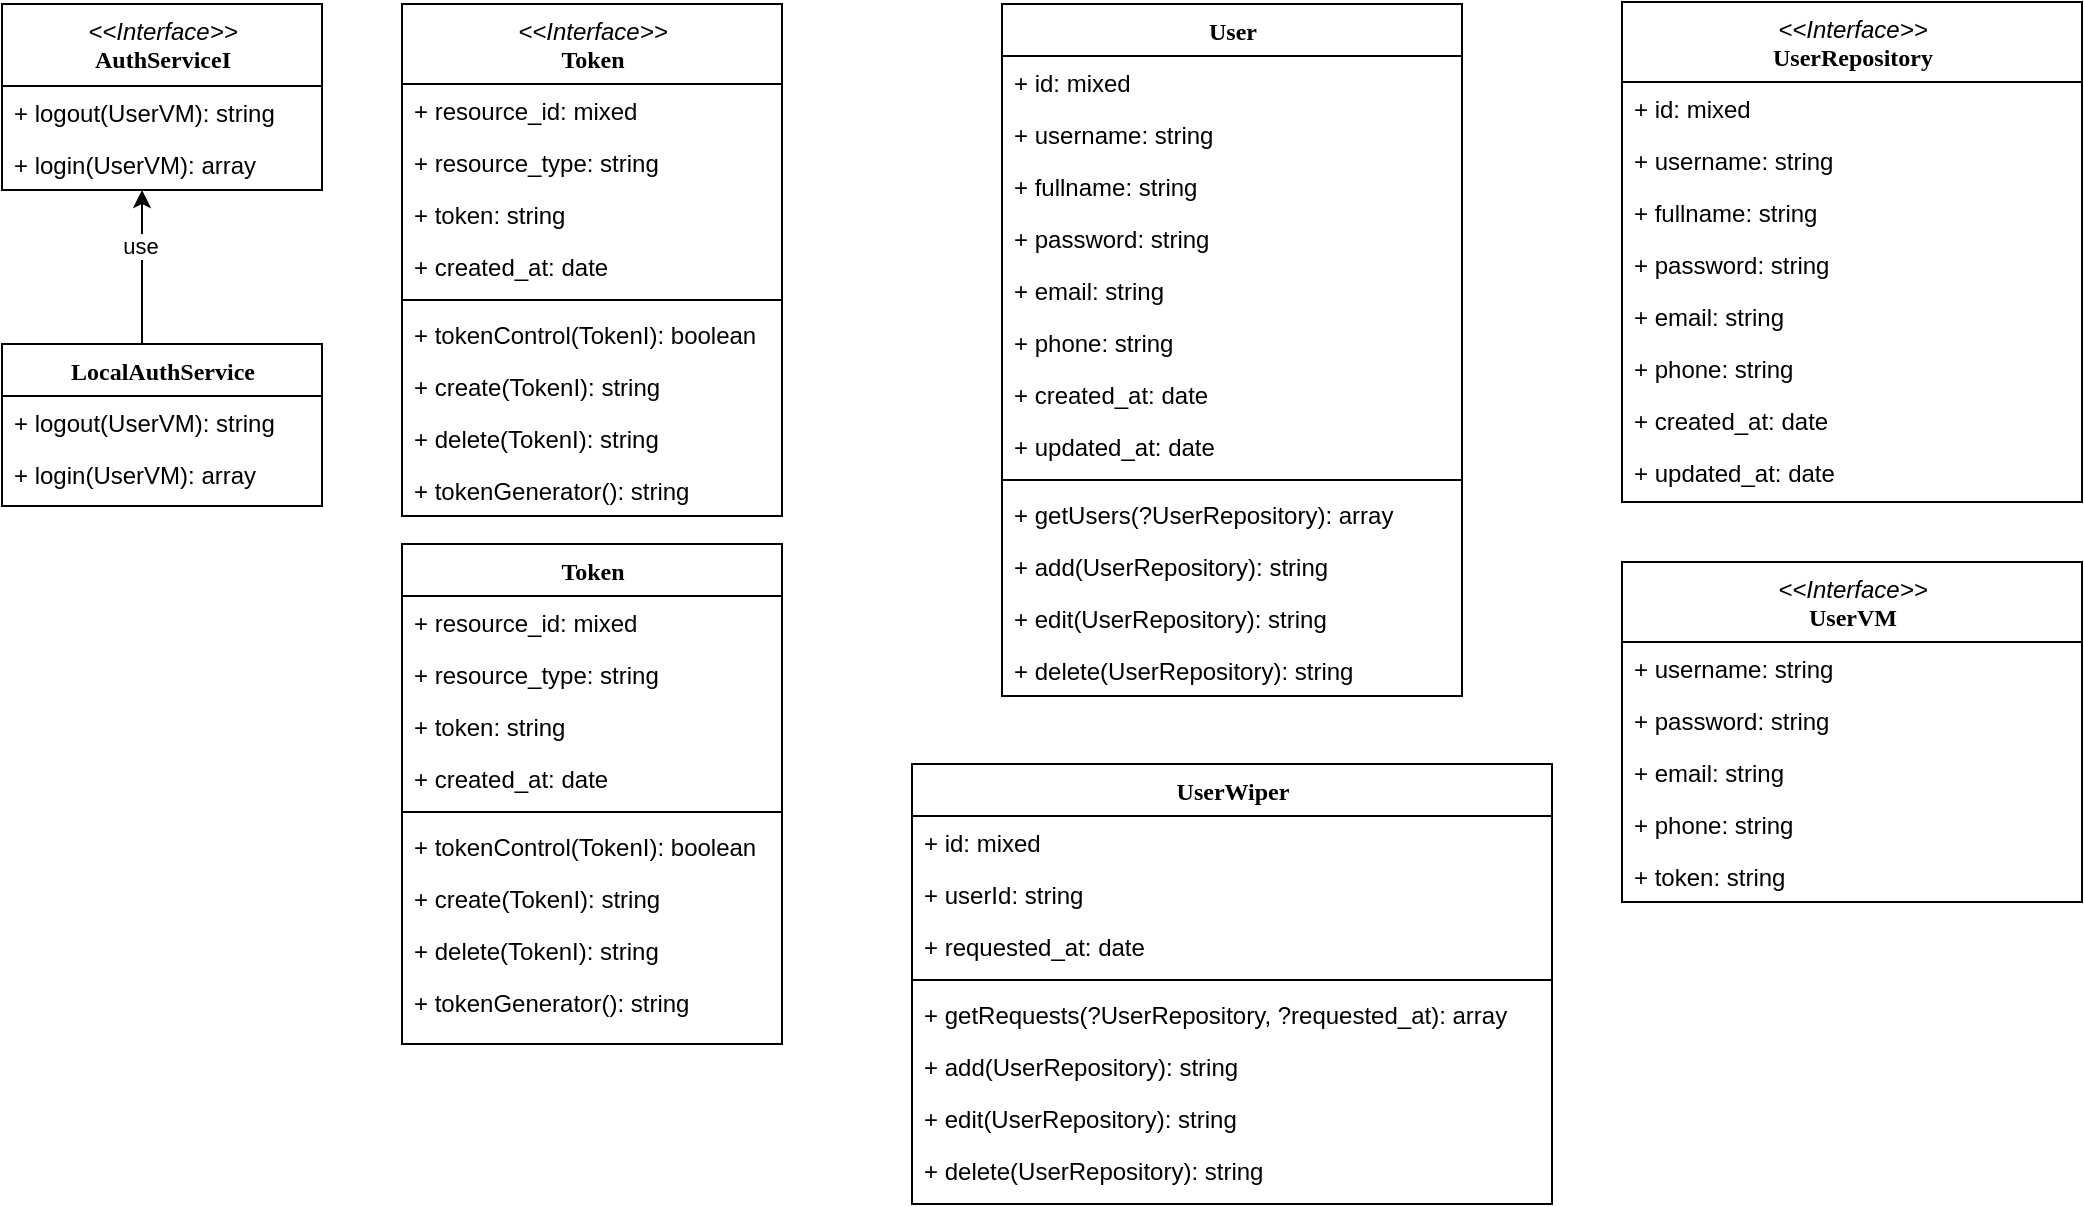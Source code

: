 <mxfile version="15.4.1" type="github">
  <diagram name="Page-1" id="6133507b-19e7-1e82-6fc7-422aa6c4b21f">
    <mxGraphModel dx="1108" dy="482" grid="1" gridSize="10" guides="1" tooltips="1" connect="1" arrows="1" fold="1" page="1" pageScale="1" pageWidth="1100" pageHeight="850" background="none" math="0" shadow="0">
      <root>
        <mxCell id="0" />
        <mxCell id="1" parent="0" />
        <mxCell id="h9Y8t7x9bO4vjwr3Z0jd-1" value="User" style="swimlane;html=1;fontStyle=1;align=center;verticalAlign=top;childLayout=stackLayout;horizontal=1;startSize=26;horizontalStack=0;resizeParent=1;resizeLast=0;collapsible=1;marginBottom=0;swimlaneFillColor=#ffffff;rounded=0;shadow=0;comic=0;labelBackgroundColor=none;strokeWidth=1;fillColor=none;fontFamily=Verdana;fontSize=12" vertex="1" parent="1">
          <mxGeometry x="540" y="40" width="230" height="346" as="geometry" />
        </mxCell>
        <mxCell id="h9Y8t7x9bO4vjwr3Z0jd-2" value="+ id: mixed" style="text;html=1;strokeColor=none;fillColor=none;align=left;verticalAlign=top;spacingLeft=4;spacingRight=4;whiteSpace=wrap;overflow=hidden;rotatable=0;points=[[0,0.5],[1,0.5]];portConstraint=eastwest;" vertex="1" parent="h9Y8t7x9bO4vjwr3Z0jd-1">
          <mxGeometry y="26" width="230" height="26" as="geometry" />
        </mxCell>
        <mxCell id="h9Y8t7x9bO4vjwr3Z0jd-3" value="+ username: string" style="text;html=1;strokeColor=none;fillColor=none;align=left;verticalAlign=top;spacingLeft=4;spacingRight=4;whiteSpace=wrap;overflow=hidden;rotatable=0;points=[[0,0.5],[1,0.5]];portConstraint=eastwest;" vertex="1" parent="h9Y8t7x9bO4vjwr3Z0jd-1">
          <mxGeometry y="52" width="230" height="26" as="geometry" />
        </mxCell>
        <mxCell id="h9Y8t7x9bO4vjwr3Z0jd-4" value="+ fullname: string" style="text;html=1;strokeColor=none;fillColor=none;align=left;verticalAlign=top;spacingLeft=4;spacingRight=4;whiteSpace=wrap;overflow=hidden;rotatable=0;points=[[0,0.5],[1,0.5]];portConstraint=eastwest;" vertex="1" parent="h9Y8t7x9bO4vjwr3Z0jd-1">
          <mxGeometry y="78" width="230" height="26" as="geometry" />
        </mxCell>
        <mxCell id="h9Y8t7x9bO4vjwr3Z0jd-5" value="+ password: string" style="text;html=1;strokeColor=none;fillColor=none;align=left;verticalAlign=top;spacingLeft=4;spacingRight=4;whiteSpace=wrap;overflow=hidden;rotatable=0;points=[[0,0.5],[1,0.5]];portConstraint=eastwest;" vertex="1" parent="h9Y8t7x9bO4vjwr3Z0jd-1">
          <mxGeometry y="104" width="230" height="26" as="geometry" />
        </mxCell>
        <mxCell id="h9Y8t7x9bO4vjwr3Z0jd-6" value="+ email: string" style="text;html=1;strokeColor=none;fillColor=none;align=left;verticalAlign=top;spacingLeft=4;spacingRight=4;whiteSpace=wrap;overflow=hidden;rotatable=0;points=[[0,0.5],[1,0.5]];portConstraint=eastwest;" vertex="1" parent="h9Y8t7x9bO4vjwr3Z0jd-1">
          <mxGeometry y="130" width="230" height="26" as="geometry" />
        </mxCell>
        <mxCell id="h9Y8t7x9bO4vjwr3Z0jd-7" value="+ phone: string" style="text;html=1;strokeColor=none;fillColor=none;align=left;verticalAlign=top;spacingLeft=4;spacingRight=4;whiteSpace=wrap;overflow=hidden;rotatable=0;points=[[0,0.5],[1,0.5]];portConstraint=eastwest;" vertex="1" parent="h9Y8t7x9bO4vjwr3Z0jd-1">
          <mxGeometry y="156" width="230" height="26" as="geometry" />
        </mxCell>
        <mxCell id="h9Y8t7x9bO4vjwr3Z0jd-8" value="+ created_at: date" style="text;html=1;strokeColor=none;fillColor=none;align=left;verticalAlign=top;spacingLeft=4;spacingRight=4;whiteSpace=wrap;overflow=hidden;rotatable=0;points=[[0,0.5],[1,0.5]];portConstraint=eastwest;" vertex="1" parent="h9Y8t7x9bO4vjwr3Z0jd-1">
          <mxGeometry y="182" width="230" height="26" as="geometry" />
        </mxCell>
        <mxCell id="h9Y8t7x9bO4vjwr3Z0jd-9" value="+ updated_at: date" style="text;html=1;strokeColor=none;fillColor=none;align=left;verticalAlign=top;spacingLeft=4;spacingRight=4;whiteSpace=wrap;overflow=hidden;rotatable=0;points=[[0,0.5],[1,0.5]];portConstraint=eastwest;" vertex="1" parent="h9Y8t7x9bO4vjwr3Z0jd-1">
          <mxGeometry y="208" width="230" height="26" as="geometry" />
        </mxCell>
        <mxCell id="h9Y8t7x9bO4vjwr3Z0jd-10" value="" style="line;html=1;strokeWidth=1;fillColor=none;align=left;verticalAlign=middle;spacingTop=-1;spacingLeft=3;spacingRight=3;rotatable=0;labelPosition=right;points=[];portConstraint=eastwest;" vertex="1" parent="h9Y8t7x9bO4vjwr3Z0jd-1">
          <mxGeometry y="234" width="230" height="8" as="geometry" />
        </mxCell>
        <mxCell id="h9Y8t7x9bO4vjwr3Z0jd-11" value="+ getUsers(?UserRepository): array" style="text;html=1;strokeColor=none;fillColor=none;align=left;verticalAlign=top;spacingLeft=4;spacingRight=4;whiteSpace=wrap;overflow=hidden;rotatable=0;points=[[0,0.5],[1,0.5]];portConstraint=eastwest;" vertex="1" parent="h9Y8t7x9bO4vjwr3Z0jd-1">
          <mxGeometry y="242" width="230" height="26" as="geometry" />
        </mxCell>
        <mxCell id="h9Y8t7x9bO4vjwr3Z0jd-12" value="+ add(UserRepository): string" style="text;html=1;strokeColor=none;fillColor=none;align=left;verticalAlign=top;spacingLeft=4;spacingRight=4;whiteSpace=wrap;overflow=hidden;rotatable=0;points=[[0,0.5],[1,0.5]];portConstraint=eastwest;" vertex="1" parent="h9Y8t7x9bO4vjwr3Z0jd-1">
          <mxGeometry y="268" width="230" height="26" as="geometry" />
        </mxCell>
        <mxCell id="h9Y8t7x9bO4vjwr3Z0jd-13" value="+ edit(UserRepository): string" style="text;html=1;strokeColor=none;fillColor=none;align=left;verticalAlign=top;spacingLeft=4;spacingRight=4;whiteSpace=wrap;overflow=hidden;rotatable=0;points=[[0,0.5],[1,0.5]];portConstraint=eastwest;" vertex="1" parent="h9Y8t7x9bO4vjwr3Z0jd-1">
          <mxGeometry y="294" width="230" height="26" as="geometry" />
        </mxCell>
        <mxCell id="h9Y8t7x9bO4vjwr3Z0jd-14" value="+ delete(UserRepository): string" style="text;html=1;strokeColor=none;fillColor=none;align=left;verticalAlign=top;spacingLeft=4;spacingRight=4;whiteSpace=wrap;overflow=hidden;rotatable=0;points=[[0,0.5],[1,0.5]];portConstraint=eastwest;" vertex="1" parent="h9Y8t7x9bO4vjwr3Z0jd-1">
          <mxGeometry y="320" width="230" height="26" as="geometry" />
        </mxCell>
        <mxCell id="h9Y8t7x9bO4vjwr3Z0jd-15" value="Token" style="swimlane;html=1;fontStyle=1;align=center;verticalAlign=top;childLayout=stackLayout;horizontal=1;startSize=26;horizontalStack=0;resizeParent=1;resizeLast=0;collapsible=1;marginBottom=0;swimlaneFillColor=#ffffff;rounded=0;shadow=0;comic=0;labelBackgroundColor=none;strokeWidth=1;fillColor=none;fontFamily=Verdana;fontSize=12" vertex="1" parent="1">
          <mxGeometry x="240" y="310" width="190" height="250" as="geometry" />
        </mxCell>
        <mxCell id="h9Y8t7x9bO4vjwr3Z0jd-16" value="+ resource_id: mixed" style="text;html=1;strokeColor=none;fillColor=none;align=left;verticalAlign=top;spacingLeft=4;spacingRight=4;whiteSpace=wrap;overflow=hidden;rotatable=0;points=[[0,0.5],[1,0.5]];portConstraint=eastwest;" vertex="1" parent="h9Y8t7x9bO4vjwr3Z0jd-15">
          <mxGeometry y="26" width="190" height="26" as="geometry" />
        </mxCell>
        <mxCell id="h9Y8t7x9bO4vjwr3Z0jd-17" value="+ resource_type: string" style="text;html=1;strokeColor=none;fillColor=none;align=left;verticalAlign=top;spacingLeft=4;spacingRight=4;whiteSpace=wrap;overflow=hidden;rotatable=0;points=[[0,0.5],[1,0.5]];portConstraint=eastwest;" vertex="1" parent="h9Y8t7x9bO4vjwr3Z0jd-15">
          <mxGeometry y="52" width="190" height="26" as="geometry" />
        </mxCell>
        <mxCell id="h9Y8t7x9bO4vjwr3Z0jd-18" value="+ token: string" style="text;html=1;strokeColor=none;fillColor=none;align=left;verticalAlign=top;spacingLeft=4;spacingRight=4;whiteSpace=wrap;overflow=hidden;rotatable=0;points=[[0,0.5],[1,0.5]];portConstraint=eastwest;" vertex="1" parent="h9Y8t7x9bO4vjwr3Z0jd-15">
          <mxGeometry y="78" width="190" height="26" as="geometry" />
        </mxCell>
        <mxCell id="h9Y8t7x9bO4vjwr3Z0jd-19" value="+ created_at: date&lt;span style=&quot;color: rgba(0 , 0 , 0 , 0) ; font-family: monospace ; font-size: 0px&quot;&gt;%3CmxGraphModel%3E%3Croot%3E%3CmxCell%20id%3D%220%22%2F%3E%3CmxCell%20id%3D%221%22%20parent%3D%220%22%2F%3E%3CmxCell%20id%3D%222%22%20value%3D%22%2B%20authArea%22%20style%3D%22text%3Bhtml%3D1%3BstrokeColor%3Dnone%3BfillColor%3Dnone%3Balign%3Dleft%3BverticalAlign%3Dtop%3BspacingLeft%3D4%3BspacingRight%3D4%3BwhiteSpace%3Dwrap%3Boverflow%3Dhidden%3Brotatable%3D0%3Bpoints%3D%5B%5B0%2C0.5%5D%2C%5B1%2C0.5%5D%5D%3BportConstraint%3Deastwest%3B%22%20vertex%3D%221%22%20parent%3D%221%22%3E%3CmxGeometry%20x%3D%22820%22%20y%3D%22888%22%20width%3D%22160%22%20height%3D%2226%22%20as%3D%22geometry%22%2F%3E%3C%2FmxCell%3E%3C%2Froot%3E%3C%2FmxGraphModel%3E: ::&lt;/span&gt;" style="text;html=1;strokeColor=none;fillColor=none;align=left;verticalAlign=top;spacingLeft=4;spacingRight=4;whiteSpace=wrap;overflow=hidden;rotatable=0;points=[[0,0.5],[1,0.5]];portConstraint=eastwest;" vertex="1" parent="h9Y8t7x9bO4vjwr3Z0jd-15">
          <mxGeometry y="104" width="190" height="26" as="geometry" />
        </mxCell>
        <mxCell id="h9Y8t7x9bO4vjwr3Z0jd-20" value="" style="line;html=1;strokeWidth=1;fillColor=none;align=left;verticalAlign=middle;spacingTop=-1;spacingLeft=3;spacingRight=3;rotatable=0;labelPosition=right;points=[];portConstraint=eastwest;" vertex="1" parent="h9Y8t7x9bO4vjwr3Z0jd-15">
          <mxGeometry y="130" width="190" height="8" as="geometry" />
        </mxCell>
        <mxCell id="h9Y8t7x9bO4vjwr3Z0jd-21" value="+ tokenControl(TokenI): boolean" style="text;html=1;strokeColor=none;fillColor=none;align=left;verticalAlign=top;spacingLeft=4;spacingRight=4;whiteSpace=wrap;overflow=hidden;rotatable=0;points=[[0,0.5],[1,0.5]];portConstraint=eastwest;" vertex="1" parent="h9Y8t7x9bO4vjwr3Z0jd-15">
          <mxGeometry y="138" width="190" height="26" as="geometry" />
        </mxCell>
        <mxCell id="h9Y8t7x9bO4vjwr3Z0jd-22" value="+ create(TokenI): string" style="text;html=1;strokeColor=none;fillColor=none;align=left;verticalAlign=top;spacingLeft=4;spacingRight=4;whiteSpace=wrap;overflow=hidden;rotatable=0;points=[[0,0.5],[1,0.5]];portConstraint=eastwest;" vertex="1" parent="h9Y8t7x9bO4vjwr3Z0jd-15">
          <mxGeometry y="164" width="190" height="26" as="geometry" />
        </mxCell>
        <mxCell id="h9Y8t7x9bO4vjwr3Z0jd-23" value="+ delete(TokenI): string" style="text;html=1;strokeColor=none;fillColor=none;align=left;verticalAlign=top;spacingLeft=4;spacingRight=4;whiteSpace=wrap;overflow=hidden;rotatable=0;points=[[0,0.5],[1,0.5]];portConstraint=eastwest;" vertex="1" parent="h9Y8t7x9bO4vjwr3Z0jd-15">
          <mxGeometry y="190" width="190" height="26" as="geometry" />
        </mxCell>
        <mxCell id="h9Y8t7x9bO4vjwr3Z0jd-77" value="+ tokenGenerator(): string" style="text;html=1;strokeColor=none;fillColor=none;align=left;verticalAlign=top;spacingLeft=4;spacingRight=4;whiteSpace=wrap;overflow=hidden;rotatable=0;points=[[0,0.5],[1,0.5]];portConstraint=eastwest;" vertex="1" parent="h9Y8t7x9bO4vjwr3Z0jd-15">
          <mxGeometry y="216" width="190" height="26" as="geometry" />
        </mxCell>
        <mxCell id="h9Y8t7x9bO4vjwr3Z0jd-24" value="&lt;i style=&quot;font-family: &amp;#34;helvetica&amp;#34; ; font-weight: 400&quot;&gt;&amp;lt;&amp;lt;Interface&amp;gt;&amp;gt;&lt;br&gt;&lt;/i&gt;AuthServiceI" style="swimlane;html=1;fontStyle=1;align=center;verticalAlign=top;childLayout=stackLayout;horizontal=1;startSize=41;horizontalStack=0;resizeParent=1;resizeLast=0;collapsible=1;marginBottom=0;swimlaneFillColor=#ffffff;rounded=0;shadow=0;comic=0;labelBackgroundColor=none;strokeWidth=1;fillColor=none;fontFamily=Verdana;fontSize=12" vertex="1" parent="1">
          <mxGeometry x="40" y="40" width="160" height="93" as="geometry" />
        </mxCell>
        <mxCell id="h9Y8t7x9bO4vjwr3Z0jd-25" value="+ logout(UserVM): string" style="text;html=1;strokeColor=none;fillColor=none;align=left;verticalAlign=top;spacingLeft=4;spacingRight=4;whiteSpace=wrap;overflow=hidden;rotatable=0;points=[[0,0.5],[1,0.5]];portConstraint=eastwest;" vertex="1" parent="h9Y8t7x9bO4vjwr3Z0jd-24">
          <mxGeometry y="41" width="160" height="26" as="geometry" />
        </mxCell>
        <mxCell id="h9Y8t7x9bO4vjwr3Z0jd-26" value="+ login(UserVM): array" style="text;html=1;strokeColor=none;fillColor=none;align=left;verticalAlign=top;spacingLeft=4;spacingRight=4;whiteSpace=wrap;overflow=hidden;rotatable=0;points=[[0,0.5],[1,0.5]];portConstraint=eastwest;" vertex="1" parent="h9Y8t7x9bO4vjwr3Z0jd-24">
          <mxGeometry y="67" width="160" height="26" as="geometry" />
        </mxCell>
        <mxCell id="h9Y8t7x9bO4vjwr3Z0jd-69" value="" style="edgeStyle=orthogonalEdgeStyle;rounded=0;orthogonalLoop=1;jettySize=auto;html=1;" edge="1" parent="1" source="h9Y8t7x9bO4vjwr3Z0jd-29" target="h9Y8t7x9bO4vjwr3Z0jd-26">
          <mxGeometry relative="1" as="geometry">
            <Array as="points">
              <mxPoint x="110" y="140" />
              <mxPoint x="110" y="140" />
            </Array>
          </mxGeometry>
        </mxCell>
        <mxCell id="h9Y8t7x9bO4vjwr3Z0jd-70" value="use" style="edgeLabel;html=1;align=center;verticalAlign=middle;resizable=0;points=[];" vertex="1" connectable="0" parent="h9Y8t7x9bO4vjwr3Z0jd-69">
          <mxGeometry x="0.286" y="1" relative="1" as="geometry">
            <mxPoint as="offset" />
          </mxGeometry>
        </mxCell>
        <mxCell id="h9Y8t7x9bO4vjwr3Z0jd-29" value="LocalAuthService" style="swimlane;html=1;fontStyle=1;align=center;verticalAlign=top;childLayout=stackLayout;horizontal=1;startSize=26;horizontalStack=0;resizeParent=1;resizeLast=0;collapsible=1;marginBottom=0;swimlaneFillColor=#ffffff;rounded=0;shadow=0;comic=0;labelBackgroundColor=none;strokeWidth=1;fillColor=none;fontFamily=Verdana;fontSize=12" vertex="1" parent="1">
          <mxGeometry x="40" y="210" width="160" height="81" as="geometry" />
        </mxCell>
        <mxCell id="h9Y8t7x9bO4vjwr3Z0jd-30" value="+ logout(UserVM): string" style="text;html=1;strokeColor=none;fillColor=none;align=left;verticalAlign=top;spacingLeft=4;spacingRight=4;whiteSpace=wrap;overflow=hidden;rotatable=0;points=[[0,0.5],[1,0.5]];portConstraint=eastwest;" vertex="1" parent="h9Y8t7x9bO4vjwr3Z0jd-29">
          <mxGeometry y="26" width="160" height="26" as="geometry" />
        </mxCell>
        <mxCell id="h9Y8t7x9bO4vjwr3Z0jd-31" value="+ login(UserVM): array" style="text;html=1;strokeColor=none;fillColor=none;align=left;verticalAlign=top;spacingLeft=4;spacingRight=4;whiteSpace=wrap;overflow=hidden;rotatable=0;points=[[0,0.5],[1,0.5]];portConstraint=eastwest;" vertex="1" parent="h9Y8t7x9bO4vjwr3Z0jd-29">
          <mxGeometry y="52" width="160" height="26" as="geometry" />
        </mxCell>
        <mxCell id="h9Y8t7x9bO4vjwr3Z0jd-33" value="UserWiper" style="swimlane;html=1;fontStyle=1;align=center;verticalAlign=top;childLayout=stackLayout;horizontal=1;startSize=26;horizontalStack=0;resizeParent=1;resizeLast=0;collapsible=1;marginBottom=0;swimlaneFillColor=#ffffff;rounded=0;shadow=0;comic=0;labelBackgroundColor=none;strokeWidth=1;fillColor=none;fontFamily=Verdana;fontSize=12" vertex="1" parent="1">
          <mxGeometry x="495" y="420" width="320" height="220" as="geometry" />
        </mxCell>
        <mxCell id="h9Y8t7x9bO4vjwr3Z0jd-34" value="+ id: mixed" style="text;html=1;strokeColor=none;fillColor=none;align=left;verticalAlign=top;spacingLeft=4;spacingRight=4;whiteSpace=wrap;overflow=hidden;rotatable=0;points=[[0,0.5],[1,0.5]];portConstraint=eastwest;" vertex="1" parent="h9Y8t7x9bO4vjwr3Z0jd-33">
          <mxGeometry y="26" width="320" height="26" as="geometry" />
        </mxCell>
        <mxCell id="h9Y8t7x9bO4vjwr3Z0jd-35" value="+ userId: string" style="text;html=1;strokeColor=none;fillColor=none;align=left;verticalAlign=top;spacingLeft=4;spacingRight=4;whiteSpace=wrap;overflow=hidden;rotatable=0;points=[[0,0.5],[1,0.5]];portConstraint=eastwest;" vertex="1" parent="h9Y8t7x9bO4vjwr3Z0jd-33">
          <mxGeometry y="52" width="320" height="26" as="geometry" />
        </mxCell>
        <mxCell id="h9Y8t7x9bO4vjwr3Z0jd-36" value="+ requested_at: date" style="text;html=1;strokeColor=none;fillColor=none;align=left;verticalAlign=top;spacingLeft=4;spacingRight=4;whiteSpace=wrap;overflow=hidden;rotatable=0;points=[[0,0.5],[1,0.5]];portConstraint=eastwest;" vertex="1" parent="h9Y8t7x9bO4vjwr3Z0jd-33">
          <mxGeometry y="78" width="320" height="26" as="geometry" />
        </mxCell>
        <mxCell id="h9Y8t7x9bO4vjwr3Z0jd-37" value="" style="line;html=1;strokeWidth=1;fillColor=none;align=left;verticalAlign=middle;spacingTop=-1;spacingLeft=3;spacingRight=3;rotatable=0;labelPosition=right;points=[];portConstraint=eastwest;" vertex="1" parent="h9Y8t7x9bO4vjwr3Z0jd-33">
          <mxGeometry y="104" width="320" height="8" as="geometry" />
        </mxCell>
        <mxCell id="h9Y8t7x9bO4vjwr3Z0jd-38" value="+ getRequests(?UserRepository, ?requested_at): array" style="text;html=1;strokeColor=none;fillColor=none;align=left;verticalAlign=top;spacingLeft=4;spacingRight=4;whiteSpace=wrap;overflow=hidden;rotatable=0;points=[[0,0.5],[1,0.5]];portConstraint=eastwest;" vertex="1" parent="h9Y8t7x9bO4vjwr3Z0jd-33">
          <mxGeometry y="112" width="320" height="26" as="geometry" />
        </mxCell>
        <mxCell id="h9Y8t7x9bO4vjwr3Z0jd-39" value="+ add(UserRepository): string" style="text;html=1;strokeColor=none;fillColor=none;align=left;verticalAlign=top;spacingLeft=4;spacingRight=4;whiteSpace=wrap;overflow=hidden;rotatable=0;points=[[0,0.5],[1,0.5]];portConstraint=eastwest;" vertex="1" parent="h9Y8t7x9bO4vjwr3Z0jd-33">
          <mxGeometry y="138" width="320" height="26" as="geometry" />
        </mxCell>
        <mxCell id="h9Y8t7x9bO4vjwr3Z0jd-40" value="+ edit(UserRepository): string" style="text;html=1;strokeColor=none;fillColor=none;align=left;verticalAlign=top;spacingLeft=4;spacingRight=4;whiteSpace=wrap;overflow=hidden;rotatable=0;points=[[0,0.5],[1,0.5]];portConstraint=eastwest;" vertex="1" parent="h9Y8t7x9bO4vjwr3Z0jd-33">
          <mxGeometry y="164" width="320" height="26" as="geometry" />
        </mxCell>
        <mxCell id="h9Y8t7x9bO4vjwr3Z0jd-41" value="+ delete(UserRepository): string" style="text;html=1;strokeColor=none;fillColor=none;align=left;verticalAlign=top;spacingLeft=4;spacingRight=4;whiteSpace=wrap;overflow=hidden;rotatable=0;points=[[0,0.5],[1,0.5]];portConstraint=eastwest;" vertex="1" parent="h9Y8t7x9bO4vjwr3Z0jd-33">
          <mxGeometry y="190" width="320" height="26" as="geometry" />
        </mxCell>
        <mxCell id="h9Y8t7x9bO4vjwr3Z0jd-46" value="&lt;i style=&quot;font-family: &amp;#34;helvetica&amp;#34; ; font-weight: 400&quot;&gt;&amp;lt;&amp;lt;Interface&amp;gt;&amp;gt;&lt;br&gt;&lt;/i&gt;UserRepository" style="swimlane;html=1;fontStyle=1;align=center;verticalAlign=top;childLayout=stackLayout;horizontal=1;startSize=40;horizontalStack=0;resizeParent=1;resizeLast=0;collapsible=1;marginBottom=0;swimlaneFillColor=#ffffff;rounded=0;shadow=0;comic=0;labelBackgroundColor=none;strokeWidth=1;fillColor=none;fontFamily=Verdana;fontSize=12" vertex="1" parent="1">
          <mxGeometry x="850" y="39" width="230" height="250" as="geometry" />
        </mxCell>
        <mxCell id="h9Y8t7x9bO4vjwr3Z0jd-47" value="+ id: mixed" style="text;html=1;strokeColor=none;fillColor=none;align=left;verticalAlign=top;spacingLeft=4;spacingRight=4;whiteSpace=wrap;overflow=hidden;rotatable=0;points=[[0,0.5],[1,0.5]];portConstraint=eastwest;" vertex="1" parent="h9Y8t7x9bO4vjwr3Z0jd-46">
          <mxGeometry y="40" width="230" height="26" as="geometry" />
        </mxCell>
        <mxCell id="h9Y8t7x9bO4vjwr3Z0jd-48" value="+ username: string" style="text;html=1;strokeColor=none;fillColor=none;align=left;verticalAlign=top;spacingLeft=4;spacingRight=4;whiteSpace=wrap;overflow=hidden;rotatable=0;points=[[0,0.5],[1,0.5]];portConstraint=eastwest;" vertex="1" parent="h9Y8t7x9bO4vjwr3Z0jd-46">
          <mxGeometry y="66" width="230" height="26" as="geometry" />
        </mxCell>
        <mxCell id="h9Y8t7x9bO4vjwr3Z0jd-49" value="+ fullname: string" style="text;html=1;strokeColor=none;fillColor=none;align=left;verticalAlign=top;spacingLeft=4;spacingRight=4;whiteSpace=wrap;overflow=hidden;rotatable=0;points=[[0,0.5],[1,0.5]];portConstraint=eastwest;" vertex="1" parent="h9Y8t7x9bO4vjwr3Z0jd-46">
          <mxGeometry y="92" width="230" height="26" as="geometry" />
        </mxCell>
        <mxCell id="h9Y8t7x9bO4vjwr3Z0jd-50" value="+ password: string" style="text;html=1;strokeColor=none;fillColor=none;align=left;verticalAlign=top;spacingLeft=4;spacingRight=4;whiteSpace=wrap;overflow=hidden;rotatable=0;points=[[0,0.5],[1,0.5]];portConstraint=eastwest;" vertex="1" parent="h9Y8t7x9bO4vjwr3Z0jd-46">
          <mxGeometry y="118" width="230" height="26" as="geometry" />
        </mxCell>
        <mxCell id="h9Y8t7x9bO4vjwr3Z0jd-51" value="+ email: string" style="text;html=1;strokeColor=none;fillColor=none;align=left;verticalAlign=top;spacingLeft=4;spacingRight=4;whiteSpace=wrap;overflow=hidden;rotatable=0;points=[[0,0.5],[1,0.5]];portConstraint=eastwest;" vertex="1" parent="h9Y8t7x9bO4vjwr3Z0jd-46">
          <mxGeometry y="144" width="230" height="26" as="geometry" />
        </mxCell>
        <mxCell id="h9Y8t7x9bO4vjwr3Z0jd-52" value="+ phone: string" style="text;html=1;strokeColor=none;fillColor=none;align=left;verticalAlign=top;spacingLeft=4;spacingRight=4;whiteSpace=wrap;overflow=hidden;rotatable=0;points=[[0,0.5],[1,0.5]];portConstraint=eastwest;" vertex="1" parent="h9Y8t7x9bO4vjwr3Z0jd-46">
          <mxGeometry y="170" width="230" height="26" as="geometry" />
        </mxCell>
        <mxCell id="h9Y8t7x9bO4vjwr3Z0jd-53" value="+ created_at: date" style="text;html=1;strokeColor=none;fillColor=none;align=left;verticalAlign=top;spacingLeft=4;spacingRight=4;whiteSpace=wrap;overflow=hidden;rotatable=0;points=[[0,0.5],[1,0.5]];portConstraint=eastwest;" vertex="1" parent="h9Y8t7x9bO4vjwr3Z0jd-46">
          <mxGeometry y="196" width="230" height="26" as="geometry" />
        </mxCell>
        <mxCell id="h9Y8t7x9bO4vjwr3Z0jd-54" value="+ updated_at: date" style="text;html=1;strokeColor=none;fillColor=none;align=left;verticalAlign=top;spacingLeft=4;spacingRight=4;whiteSpace=wrap;overflow=hidden;rotatable=0;points=[[0,0.5],[1,0.5]];portConstraint=eastwest;" vertex="1" parent="h9Y8t7x9bO4vjwr3Z0jd-46">
          <mxGeometry y="222" width="230" height="26" as="geometry" />
        </mxCell>
        <mxCell id="h9Y8t7x9bO4vjwr3Z0jd-60" value="&lt;i style=&quot;font-family: &amp;#34;helvetica&amp;#34; ; font-weight: 400&quot;&gt;&amp;lt;&amp;lt;Interface&amp;gt;&amp;gt;&lt;br&gt;&lt;/i&gt;UserVM" style="swimlane;html=1;fontStyle=1;align=center;verticalAlign=top;childLayout=stackLayout;horizontal=1;startSize=40;horizontalStack=0;resizeParent=1;resizeLast=0;collapsible=1;marginBottom=0;swimlaneFillColor=#ffffff;rounded=0;shadow=0;comic=0;labelBackgroundColor=none;strokeWidth=1;fillColor=none;fontFamily=Verdana;fontSize=12" vertex="1" parent="1">
          <mxGeometry x="850" y="319" width="230" height="170" as="geometry" />
        </mxCell>
        <mxCell id="h9Y8t7x9bO4vjwr3Z0jd-62" value="+ username: string" style="text;html=1;strokeColor=none;fillColor=none;align=left;verticalAlign=top;spacingLeft=4;spacingRight=4;whiteSpace=wrap;overflow=hidden;rotatable=0;points=[[0,0.5],[1,0.5]];portConstraint=eastwest;" vertex="1" parent="h9Y8t7x9bO4vjwr3Z0jd-60">
          <mxGeometry y="40" width="230" height="26" as="geometry" />
        </mxCell>
        <mxCell id="h9Y8t7x9bO4vjwr3Z0jd-64" value="+ password: string" style="text;html=1;strokeColor=none;fillColor=none;align=left;verticalAlign=top;spacingLeft=4;spacingRight=4;whiteSpace=wrap;overflow=hidden;rotatable=0;points=[[0,0.5],[1,0.5]];portConstraint=eastwest;" vertex="1" parent="h9Y8t7x9bO4vjwr3Z0jd-60">
          <mxGeometry y="66" width="230" height="26" as="geometry" />
        </mxCell>
        <mxCell id="h9Y8t7x9bO4vjwr3Z0jd-65" value="+ email: string" style="text;html=1;strokeColor=none;fillColor=none;align=left;verticalAlign=top;spacingLeft=4;spacingRight=4;whiteSpace=wrap;overflow=hidden;rotatable=0;points=[[0,0.5],[1,0.5]];portConstraint=eastwest;" vertex="1" parent="h9Y8t7x9bO4vjwr3Z0jd-60">
          <mxGeometry y="92" width="230" height="26" as="geometry" />
        </mxCell>
        <mxCell id="h9Y8t7x9bO4vjwr3Z0jd-66" value="+ phone: string" style="text;html=1;strokeColor=none;fillColor=none;align=left;verticalAlign=top;spacingLeft=4;spacingRight=4;whiteSpace=wrap;overflow=hidden;rotatable=0;points=[[0,0.5],[1,0.5]];portConstraint=eastwest;" vertex="1" parent="h9Y8t7x9bO4vjwr3Z0jd-60">
          <mxGeometry y="118" width="230" height="26" as="geometry" />
        </mxCell>
        <mxCell id="h9Y8t7x9bO4vjwr3Z0jd-68" value="+ token: string" style="text;html=1;strokeColor=none;fillColor=none;align=left;verticalAlign=top;spacingLeft=4;spacingRight=4;whiteSpace=wrap;overflow=hidden;rotatable=0;points=[[0,0.5],[1,0.5]];portConstraint=eastwest;" vertex="1" parent="h9Y8t7x9bO4vjwr3Z0jd-60">
          <mxGeometry y="144" width="230" height="26" as="geometry" />
        </mxCell>
        <mxCell id="h9Y8t7x9bO4vjwr3Z0jd-78" value="&lt;i style=&quot;font-family: &amp;#34;helvetica&amp;#34; ; font-weight: 400&quot;&gt;&amp;lt;&amp;lt;Interface&amp;gt;&amp;gt;&lt;br&gt;&lt;/i&gt;Token" style="swimlane;html=1;fontStyle=1;align=center;verticalAlign=top;childLayout=stackLayout;horizontal=1;startSize=40;horizontalStack=0;resizeParent=1;resizeLast=0;collapsible=1;marginBottom=0;swimlaneFillColor=#ffffff;rounded=0;shadow=0;comic=0;labelBackgroundColor=none;strokeWidth=1;fillColor=none;fontFamily=Verdana;fontSize=12" vertex="1" parent="1">
          <mxGeometry x="240" y="40" width="190" height="256" as="geometry" />
        </mxCell>
        <mxCell id="h9Y8t7x9bO4vjwr3Z0jd-79" value="+ resource_id: mixed" style="text;html=1;strokeColor=none;fillColor=none;align=left;verticalAlign=top;spacingLeft=4;spacingRight=4;whiteSpace=wrap;overflow=hidden;rotatable=0;points=[[0,0.5],[1,0.5]];portConstraint=eastwest;" vertex="1" parent="h9Y8t7x9bO4vjwr3Z0jd-78">
          <mxGeometry y="40" width="190" height="26" as="geometry" />
        </mxCell>
        <mxCell id="h9Y8t7x9bO4vjwr3Z0jd-80" value="+ resource_type: string" style="text;html=1;strokeColor=none;fillColor=none;align=left;verticalAlign=top;spacingLeft=4;spacingRight=4;whiteSpace=wrap;overflow=hidden;rotatable=0;points=[[0,0.5],[1,0.5]];portConstraint=eastwest;" vertex="1" parent="h9Y8t7x9bO4vjwr3Z0jd-78">
          <mxGeometry y="66" width="190" height="26" as="geometry" />
        </mxCell>
        <mxCell id="h9Y8t7x9bO4vjwr3Z0jd-81" value="+ token: string" style="text;html=1;strokeColor=none;fillColor=none;align=left;verticalAlign=top;spacingLeft=4;spacingRight=4;whiteSpace=wrap;overflow=hidden;rotatable=0;points=[[0,0.5],[1,0.5]];portConstraint=eastwest;" vertex="1" parent="h9Y8t7x9bO4vjwr3Z0jd-78">
          <mxGeometry y="92" width="190" height="26" as="geometry" />
        </mxCell>
        <mxCell id="h9Y8t7x9bO4vjwr3Z0jd-82" value="+ created_at: date&lt;span style=&quot;color: rgba(0 , 0 , 0 , 0) ; font-family: monospace ; font-size: 0px&quot;&gt;%3CmxGraphModel%3E%3Croot%3E%3CmxCell%20id%3D%220%22%2F%3E%3CmxCell%20id%3D%221%22%20parent%3D%220%22%2F%3E%3CmxCell%20id%3D%222%22%20value%3D%22%2B%20authArea%22%20style%3D%22text%3Bhtml%3D1%3BstrokeColor%3Dnone%3BfillColor%3Dnone%3Balign%3Dleft%3BverticalAlign%3Dtop%3BspacingLeft%3D4%3BspacingRight%3D4%3BwhiteSpace%3Dwrap%3Boverflow%3Dhidden%3Brotatable%3D0%3Bpoints%3D%5B%5B0%2C0.5%5D%2C%5B1%2C0.5%5D%5D%3BportConstraint%3Deastwest%3B%22%20vertex%3D%221%22%20parent%3D%221%22%3E%3CmxGeometry%20x%3D%22820%22%20y%3D%22888%22%20width%3D%22160%22%20height%3D%2226%22%20as%3D%22geometry%22%2F%3E%3C%2FmxCell%3E%3C%2Froot%3E%3C%2FmxGraphModel%3E: ::&lt;/span&gt;" style="text;html=1;strokeColor=none;fillColor=none;align=left;verticalAlign=top;spacingLeft=4;spacingRight=4;whiteSpace=wrap;overflow=hidden;rotatable=0;points=[[0,0.5],[1,0.5]];portConstraint=eastwest;" vertex="1" parent="h9Y8t7x9bO4vjwr3Z0jd-78">
          <mxGeometry y="118" width="190" height="26" as="geometry" />
        </mxCell>
        <mxCell id="h9Y8t7x9bO4vjwr3Z0jd-83" value="" style="line;html=1;strokeWidth=1;fillColor=none;align=left;verticalAlign=middle;spacingTop=-1;spacingLeft=3;spacingRight=3;rotatable=0;labelPosition=right;points=[];portConstraint=eastwest;" vertex="1" parent="h9Y8t7x9bO4vjwr3Z0jd-78">
          <mxGeometry y="144" width="190" height="8" as="geometry" />
        </mxCell>
        <mxCell id="h9Y8t7x9bO4vjwr3Z0jd-84" value="+ tokenControl(TokenI): boolean" style="text;html=1;strokeColor=none;fillColor=none;align=left;verticalAlign=top;spacingLeft=4;spacingRight=4;whiteSpace=wrap;overflow=hidden;rotatable=0;points=[[0,0.5],[1,0.5]];portConstraint=eastwest;" vertex="1" parent="h9Y8t7x9bO4vjwr3Z0jd-78">
          <mxGeometry y="152" width="190" height="26" as="geometry" />
        </mxCell>
        <mxCell id="h9Y8t7x9bO4vjwr3Z0jd-85" value="+ create(TokenI): string" style="text;html=1;strokeColor=none;fillColor=none;align=left;verticalAlign=top;spacingLeft=4;spacingRight=4;whiteSpace=wrap;overflow=hidden;rotatable=0;points=[[0,0.5],[1,0.5]];portConstraint=eastwest;" vertex="1" parent="h9Y8t7x9bO4vjwr3Z0jd-78">
          <mxGeometry y="178" width="190" height="26" as="geometry" />
        </mxCell>
        <mxCell id="h9Y8t7x9bO4vjwr3Z0jd-86" value="+ delete(TokenI): string" style="text;html=1;strokeColor=none;fillColor=none;align=left;verticalAlign=top;spacingLeft=4;spacingRight=4;whiteSpace=wrap;overflow=hidden;rotatable=0;points=[[0,0.5],[1,0.5]];portConstraint=eastwest;" vertex="1" parent="h9Y8t7x9bO4vjwr3Z0jd-78">
          <mxGeometry y="204" width="190" height="26" as="geometry" />
        </mxCell>
        <mxCell id="h9Y8t7x9bO4vjwr3Z0jd-87" value="+ tokenGenerator(): string" style="text;html=1;strokeColor=none;fillColor=none;align=left;verticalAlign=top;spacingLeft=4;spacingRight=4;whiteSpace=wrap;overflow=hidden;rotatable=0;points=[[0,0.5],[1,0.5]];portConstraint=eastwest;" vertex="1" parent="h9Y8t7x9bO4vjwr3Z0jd-78">
          <mxGeometry y="230" width="190" height="26" as="geometry" />
        </mxCell>
      </root>
    </mxGraphModel>
  </diagram>
</mxfile>
